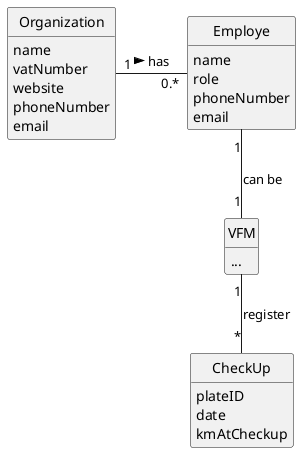 @startuml
skinparam monochrome true
skinparam packageStyle rectangle
skinparam shadowing false

'left to right direction

skinparam classAttributeIconSize 0

hide circle
hide methods

'title Domain Model

'class Platform {
'  -description
'}

class Organization {
    name
    vatNumber
    website
    phoneNumber
    email
}



class Employe {
    name
    role
    phoneNumber
    email
}
class VFM {
    ...
}

class CheckUp {
    plateID
    date
    kmAtCheckup
}

Organization "1" - "0.*" Employe : has >
Employe "1" -- "1" VFM : can be
VFM "1" -- "*" CheckUp: register


@enduml